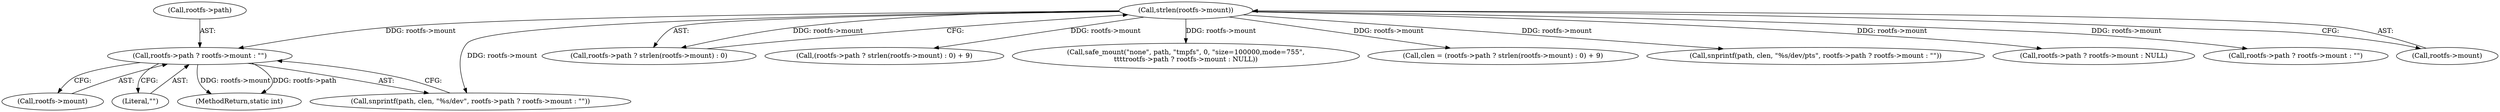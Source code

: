 digraph "0_lxc_592fd47a6245508b79fe6ac819fe6d3b2c1289be_4@pointer" {
"1000135" [label="(Call,rootfs->path ? rootfs->mount : \"\")"];
"1000119" [label="(Call,strlen(rootfs->mount))"];
"1000139" [label="(Call,rootfs->mount)"];
"1000119" [label="(Call,strlen(rootfs->mount))"];
"1000115" [label="(Call,rootfs->path ? strlen(rootfs->mount) : 0)"];
"1000114" [label="(Call,(rootfs->path ? strlen(rootfs->mount) : 0) + 9)"];
"1000166" [label="(Call,safe_mount(\"none\", path, \"tmpfs\", 0, \"size=100000,mode=755\",\n\t\t\t\trootfs->path ? rootfs->mount : NULL))"];
"1000135" [label="(Call,rootfs->path ? rootfs->mount : \"\")"];
"1000112" [label="(Call,clen = (rootfs->path ? strlen(rootfs->mount) : 0) + 9)"];
"1000191" [label="(Call,snprintf(path, clen, \"%s/dev/pts\", rootfs->path ? rootfs->mount : \"\"))"];
"1000142" [label="(Literal,\"\")"];
"1000172" [label="(Call,rootfs->path ? rootfs->mount : NULL)"];
"1000136" [label="(Call,rootfs->path)"];
"1000195" [label="(Call,rootfs->path ? rootfs->mount : \"\")"];
"1000120" [label="(Call,rootfs->mount)"];
"1000244" [label="(MethodReturn,static int)"];
"1000131" [label="(Call,snprintf(path, clen, \"%s/dev\", rootfs->path ? rootfs->mount : \"\"))"];
"1000135" -> "1000131"  [label="AST: "];
"1000135" -> "1000139"  [label="CFG: "];
"1000135" -> "1000142"  [label="CFG: "];
"1000136" -> "1000135"  [label="AST: "];
"1000139" -> "1000135"  [label="AST: "];
"1000142" -> "1000135"  [label="AST: "];
"1000131" -> "1000135"  [label="CFG: "];
"1000135" -> "1000244"  [label="DDG: rootfs->mount"];
"1000135" -> "1000244"  [label="DDG: rootfs->path"];
"1000119" -> "1000135"  [label="DDG: rootfs->mount"];
"1000119" -> "1000115"  [label="AST: "];
"1000119" -> "1000120"  [label="CFG: "];
"1000120" -> "1000119"  [label="AST: "];
"1000115" -> "1000119"  [label="CFG: "];
"1000119" -> "1000112"  [label="DDG: rootfs->mount"];
"1000119" -> "1000114"  [label="DDG: rootfs->mount"];
"1000119" -> "1000115"  [label="DDG: rootfs->mount"];
"1000119" -> "1000131"  [label="DDG: rootfs->mount"];
"1000119" -> "1000166"  [label="DDG: rootfs->mount"];
"1000119" -> "1000172"  [label="DDG: rootfs->mount"];
"1000119" -> "1000191"  [label="DDG: rootfs->mount"];
"1000119" -> "1000195"  [label="DDG: rootfs->mount"];
}
